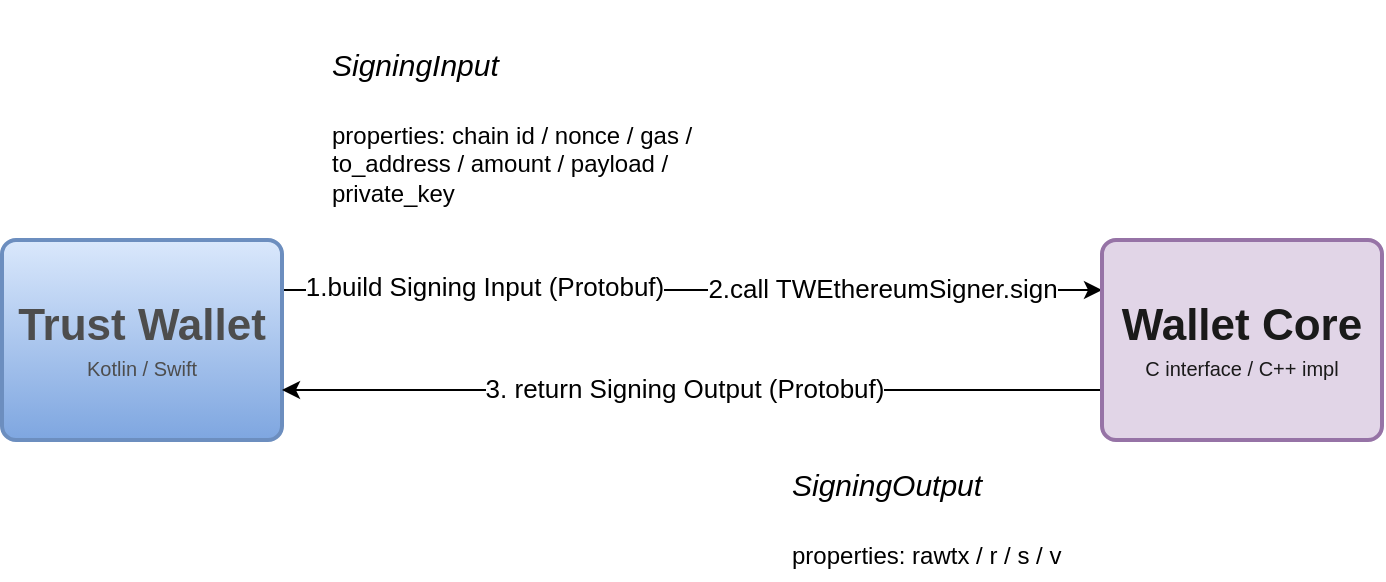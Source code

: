 <mxfile version="10.5.0" type="device"><diagram id="D3avWEIqVTtK1WIvfD45" name="Page-1"><mxGraphModel dx="1185" dy="1141" grid="1" gridSize="10" guides="1" tooltips="1" connect="1" arrows="1" fold="1" page="1" pageScale="1" pageWidth="827" pageHeight="1169" math="0" shadow="0"><root><mxCell id="0"/><mxCell id="1" parent="0"/><mxCell id="gPxqhcPG40y0phg0qfZX-20" style="edgeStyle=orthogonalEdgeStyle;rounded=0;orthogonalLoop=1;jettySize=auto;html=1;exitX=1;exitY=0.25;exitDx=0;exitDy=0;entryX=0;entryY=0.25;entryDx=0;entryDy=0;" edge="1" parent="1" source="gPxqhcPG40y0phg0qfZX-1" target="gPxqhcPG40y0phg0qfZX-2"><mxGeometry relative="1" as="geometry"/></mxCell><mxCell id="gPxqhcPG40y0phg0qfZX-21" value="&lt;font style=&quot;font-size: 13px&quot;&gt;1.build Signing Input (Protobuf)&lt;/font&gt;" style="text;html=1;resizable=0;points=[];align=center;verticalAlign=middle;labelBackgroundColor=#ffffff;" vertex="1" connectable="0" parent="gPxqhcPG40y0phg0qfZX-20"><mxGeometry x="-0.239" y="1" relative="1" as="geometry"><mxPoint x="-55" y="-1" as="offset"/></mxGeometry></mxCell><mxCell id="gPxqhcPG40y0phg0qfZX-24" value="&lt;font style=&quot;font-size: 13px&quot;&gt;2.call TWEthereumSigner.sign&lt;/font&gt;" style="text;html=1;resizable=0;points=[];align=center;verticalAlign=middle;labelBackgroundColor=#ffffff;" vertex="1" connectable="0" parent="gPxqhcPG40y0phg0qfZX-20"><mxGeometry x="0.293" y="4" relative="1" as="geometry"><mxPoint x="35" y="3" as="offset"/></mxGeometry></mxCell><mxCell id="gPxqhcPG40y0phg0qfZX-1" value="&lt;font color=&quot;#4d4d4d&quot;&gt;&lt;font size=&quot;1&quot;&gt;&lt;b style=&quot;font-size: 22px&quot;&gt;Trust Wallet&lt;/b&gt;&lt;/font&gt;&lt;br&gt;&lt;font style=&quot;font-size: 10px&quot;&gt;Kotlin / Swift&lt;/font&gt;&lt;br&gt;&lt;/font&gt;" style="rounded=1;whiteSpace=wrap;html=1;absoluteArcSize=1;arcSize=14;strokeWidth=2;fillColor=#dae8fc;strokeColor=#6c8ebf;gradientColor=#7ea6e0;" vertex="1" parent="1"><mxGeometry x="70" y="290" width="140" height="100" as="geometry"/></mxCell><mxCell id="gPxqhcPG40y0phg0qfZX-22" style="edgeStyle=orthogonalEdgeStyle;rounded=0;orthogonalLoop=1;jettySize=auto;html=1;exitX=0;exitY=0.75;exitDx=0;exitDy=0;entryX=1;entryY=0.75;entryDx=0;entryDy=0;" edge="1" parent="1" source="gPxqhcPG40y0phg0qfZX-2" target="gPxqhcPG40y0phg0qfZX-1"><mxGeometry relative="1" as="geometry"/></mxCell><mxCell id="gPxqhcPG40y0phg0qfZX-23" value="&lt;font style=&quot;font-size: 13px&quot;&gt;3. return Signing Output (Protobuf)&lt;/font&gt;" style="text;html=1;resizable=0;points=[];align=center;verticalAlign=middle;labelBackgroundColor=#ffffff;" vertex="1" connectable="0" parent="gPxqhcPG40y0phg0qfZX-22"><mxGeometry x="0.215" y="-1" relative="1" as="geometry"><mxPoint x="40" as="offset"/></mxGeometry></mxCell><mxCell id="gPxqhcPG40y0phg0qfZX-2" value="&lt;font color=&quot;#1a1a1a&quot;&gt;&lt;b&gt;&lt;font style=&quot;font-size: 22px&quot;&gt;Wallet Core&lt;/font&gt;&lt;/b&gt;&lt;br&gt;&lt;font style=&quot;font-size: 10px&quot;&gt;C interface / C++ impl&lt;/font&gt;&lt;br&gt;&lt;/font&gt;" style="rounded=1;whiteSpace=wrap;html=1;absoluteArcSize=1;arcSize=14;strokeWidth=2;fillColor=#e1d5e7;strokeColor=#9673a6;" vertex="1" parent="1"><mxGeometry x="620" y="290" width="140" height="100" as="geometry"/></mxCell><mxCell id="gPxqhcPG40y0phg0qfZX-27" value="&lt;h1&gt;&lt;span style=&quot;font-weight: normal&quot;&gt;&lt;font style=&quot;font-size: 15px&quot;&gt;&lt;i&gt;SigningInput&lt;/i&gt;&lt;/font&gt;&lt;/span&gt;&lt;/h1&gt;&lt;p&gt;properties: chain id / nonce / gas / to_address / amount / payload / private_key&lt;/p&gt;" style="text;html=1;strokeColor=none;fillColor=none;spacing=5;spacingTop=-20;whiteSpace=wrap;overflow=hidden;rounded=0;" vertex="1" parent="1"><mxGeometry x="230" y="180" width="190" height="100" as="geometry"/></mxCell><mxCell id="gPxqhcPG40y0phg0qfZX-28" value="&lt;h1&gt;&lt;font style=&quot;font-size: 15px ; font-weight: normal&quot;&gt;&lt;i&gt;SigningOutput&lt;/i&gt;&lt;/font&gt;&lt;/h1&gt;&lt;p&gt;properties: rawtx / r / s / v&lt;/p&gt;" style="text;html=1;strokeColor=none;fillColor=none;spacing=5;spacingTop=-20;whiteSpace=wrap;overflow=hidden;rounded=0;" vertex="1" parent="1"><mxGeometry x="460" y="390" width="150" height="70" as="geometry"/></mxCell></root></mxGraphModel></diagram></mxfile>